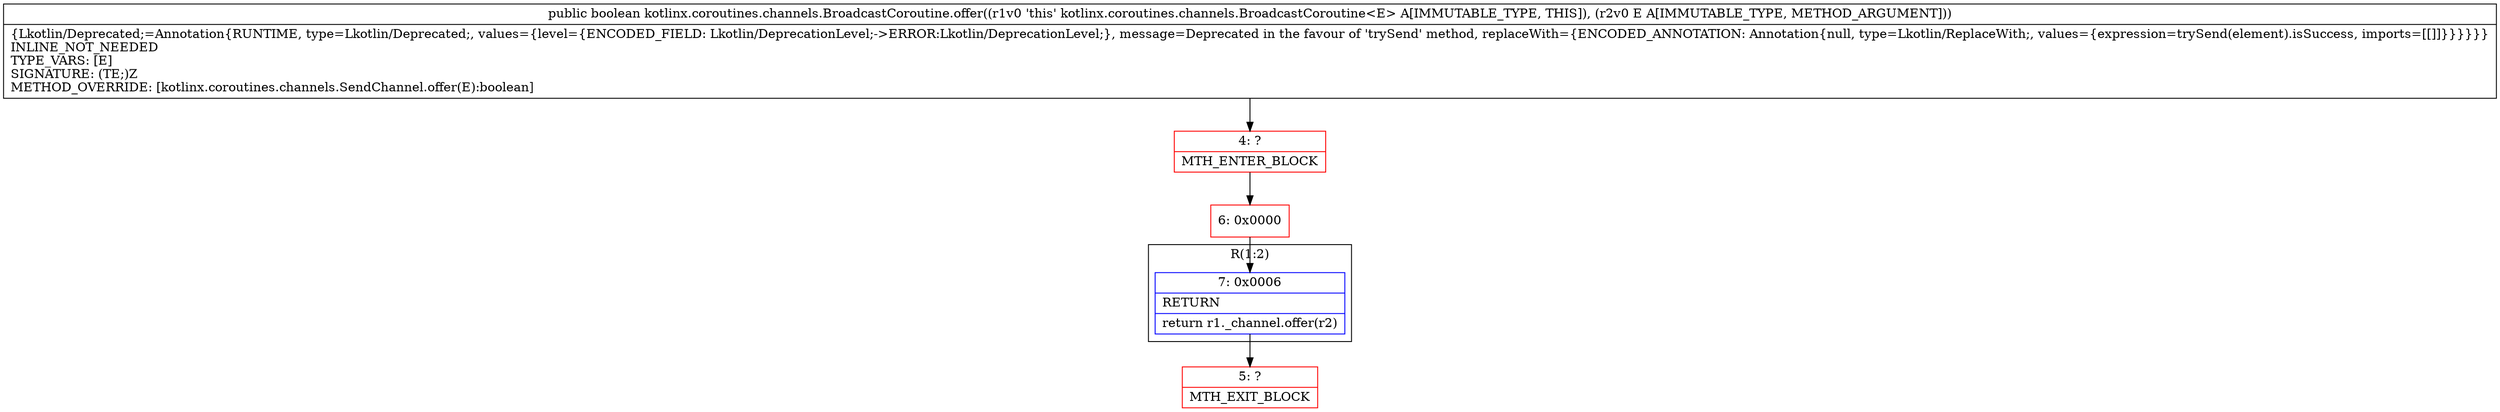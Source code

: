 digraph "CFG forkotlinx.coroutines.channels.BroadcastCoroutine.offer(Ljava\/lang\/Object;)Z" {
subgraph cluster_Region_1581129832 {
label = "R(1:2)";
node [shape=record,color=blue];
Node_7 [shape=record,label="{7\:\ 0x0006|RETURN\l|return r1._channel.offer(r2)\l}"];
}
Node_4 [shape=record,color=red,label="{4\:\ ?|MTH_ENTER_BLOCK\l}"];
Node_6 [shape=record,color=red,label="{6\:\ 0x0000}"];
Node_5 [shape=record,color=red,label="{5\:\ ?|MTH_EXIT_BLOCK\l}"];
MethodNode[shape=record,label="{public boolean kotlinx.coroutines.channels.BroadcastCoroutine.offer((r1v0 'this' kotlinx.coroutines.channels.BroadcastCoroutine\<E\> A[IMMUTABLE_TYPE, THIS]), (r2v0 E A[IMMUTABLE_TYPE, METHOD_ARGUMENT]))  | \{Lkotlin\/Deprecated;=Annotation\{RUNTIME, type=Lkotlin\/Deprecated;, values=\{level=\{ENCODED_FIELD: Lkotlin\/DeprecationLevel;\-\>ERROR:Lkotlin\/DeprecationLevel;\}, message=Deprecated in the favour of 'trySend' method, replaceWith=\{ENCODED_ANNOTATION: Annotation\{null, type=Lkotlin\/ReplaceWith;, values=\{expression=trySend(element).isSuccess, imports=[[]]\}\}\}\}\}\}\lINLINE_NOT_NEEDED\lTYPE_VARS: [E]\lSIGNATURE: (TE;)Z\lMETHOD_OVERRIDE: [kotlinx.coroutines.channels.SendChannel.offer(E):boolean]\l}"];
MethodNode -> Node_4;Node_7 -> Node_5;
Node_4 -> Node_6;
Node_6 -> Node_7;
}

